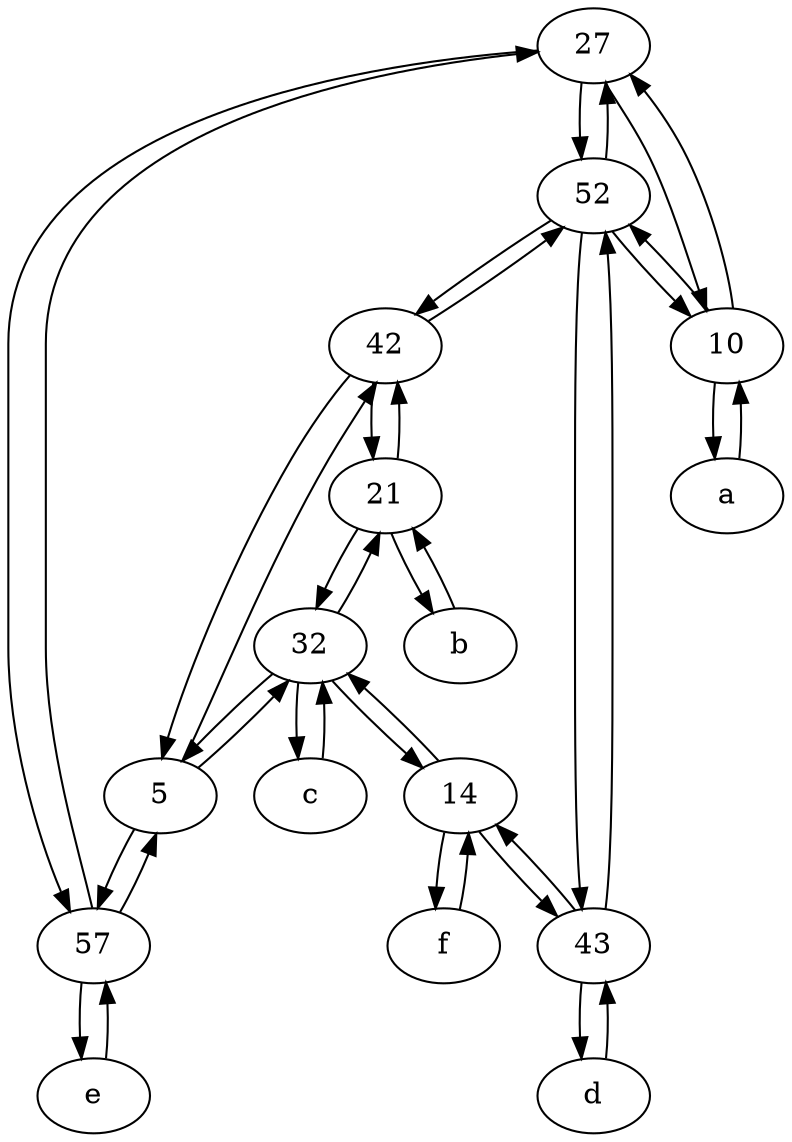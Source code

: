 digraph  {
	27;
	42;
	52;
	5;
	e [pos="30,50!"];
	f [pos="15,45!"];
	c [pos="20,10!"];
	a [pos="40,10!"];
	57;
	d [pos="20,30!"];
	43;
	32;
	14;
	b [pos="50,20!"];
	21;
	10;
	10 -> a;
	43 -> 14;
	5 -> 57;
	32 -> 14;
	57 -> 27;
	5 -> 32;
	52 -> 27;
	43 -> 52;
	27 -> 52;
	14 -> f;
	d -> 43;
	5 -> 42;
	57 -> 5;
	27 -> 57;
	32 -> 5;
	e -> 57;
	52 -> 10;
	10 -> 52;
	14 -> 32;
	42 -> 5;
	32 -> 21;
	f -> 14;
	c -> 32;
	21 -> 42;
	27 -> 10;
	52 -> 42;
	10 -> 27;
	21 -> 32;
	32 -> c;
	57 -> e;
	14 -> 43;
	a -> 10;
	43 -> d;
	52 -> 43;
	21 -> b;
	42 -> 21;
	b -> 21;
	42 -> 52;

	}